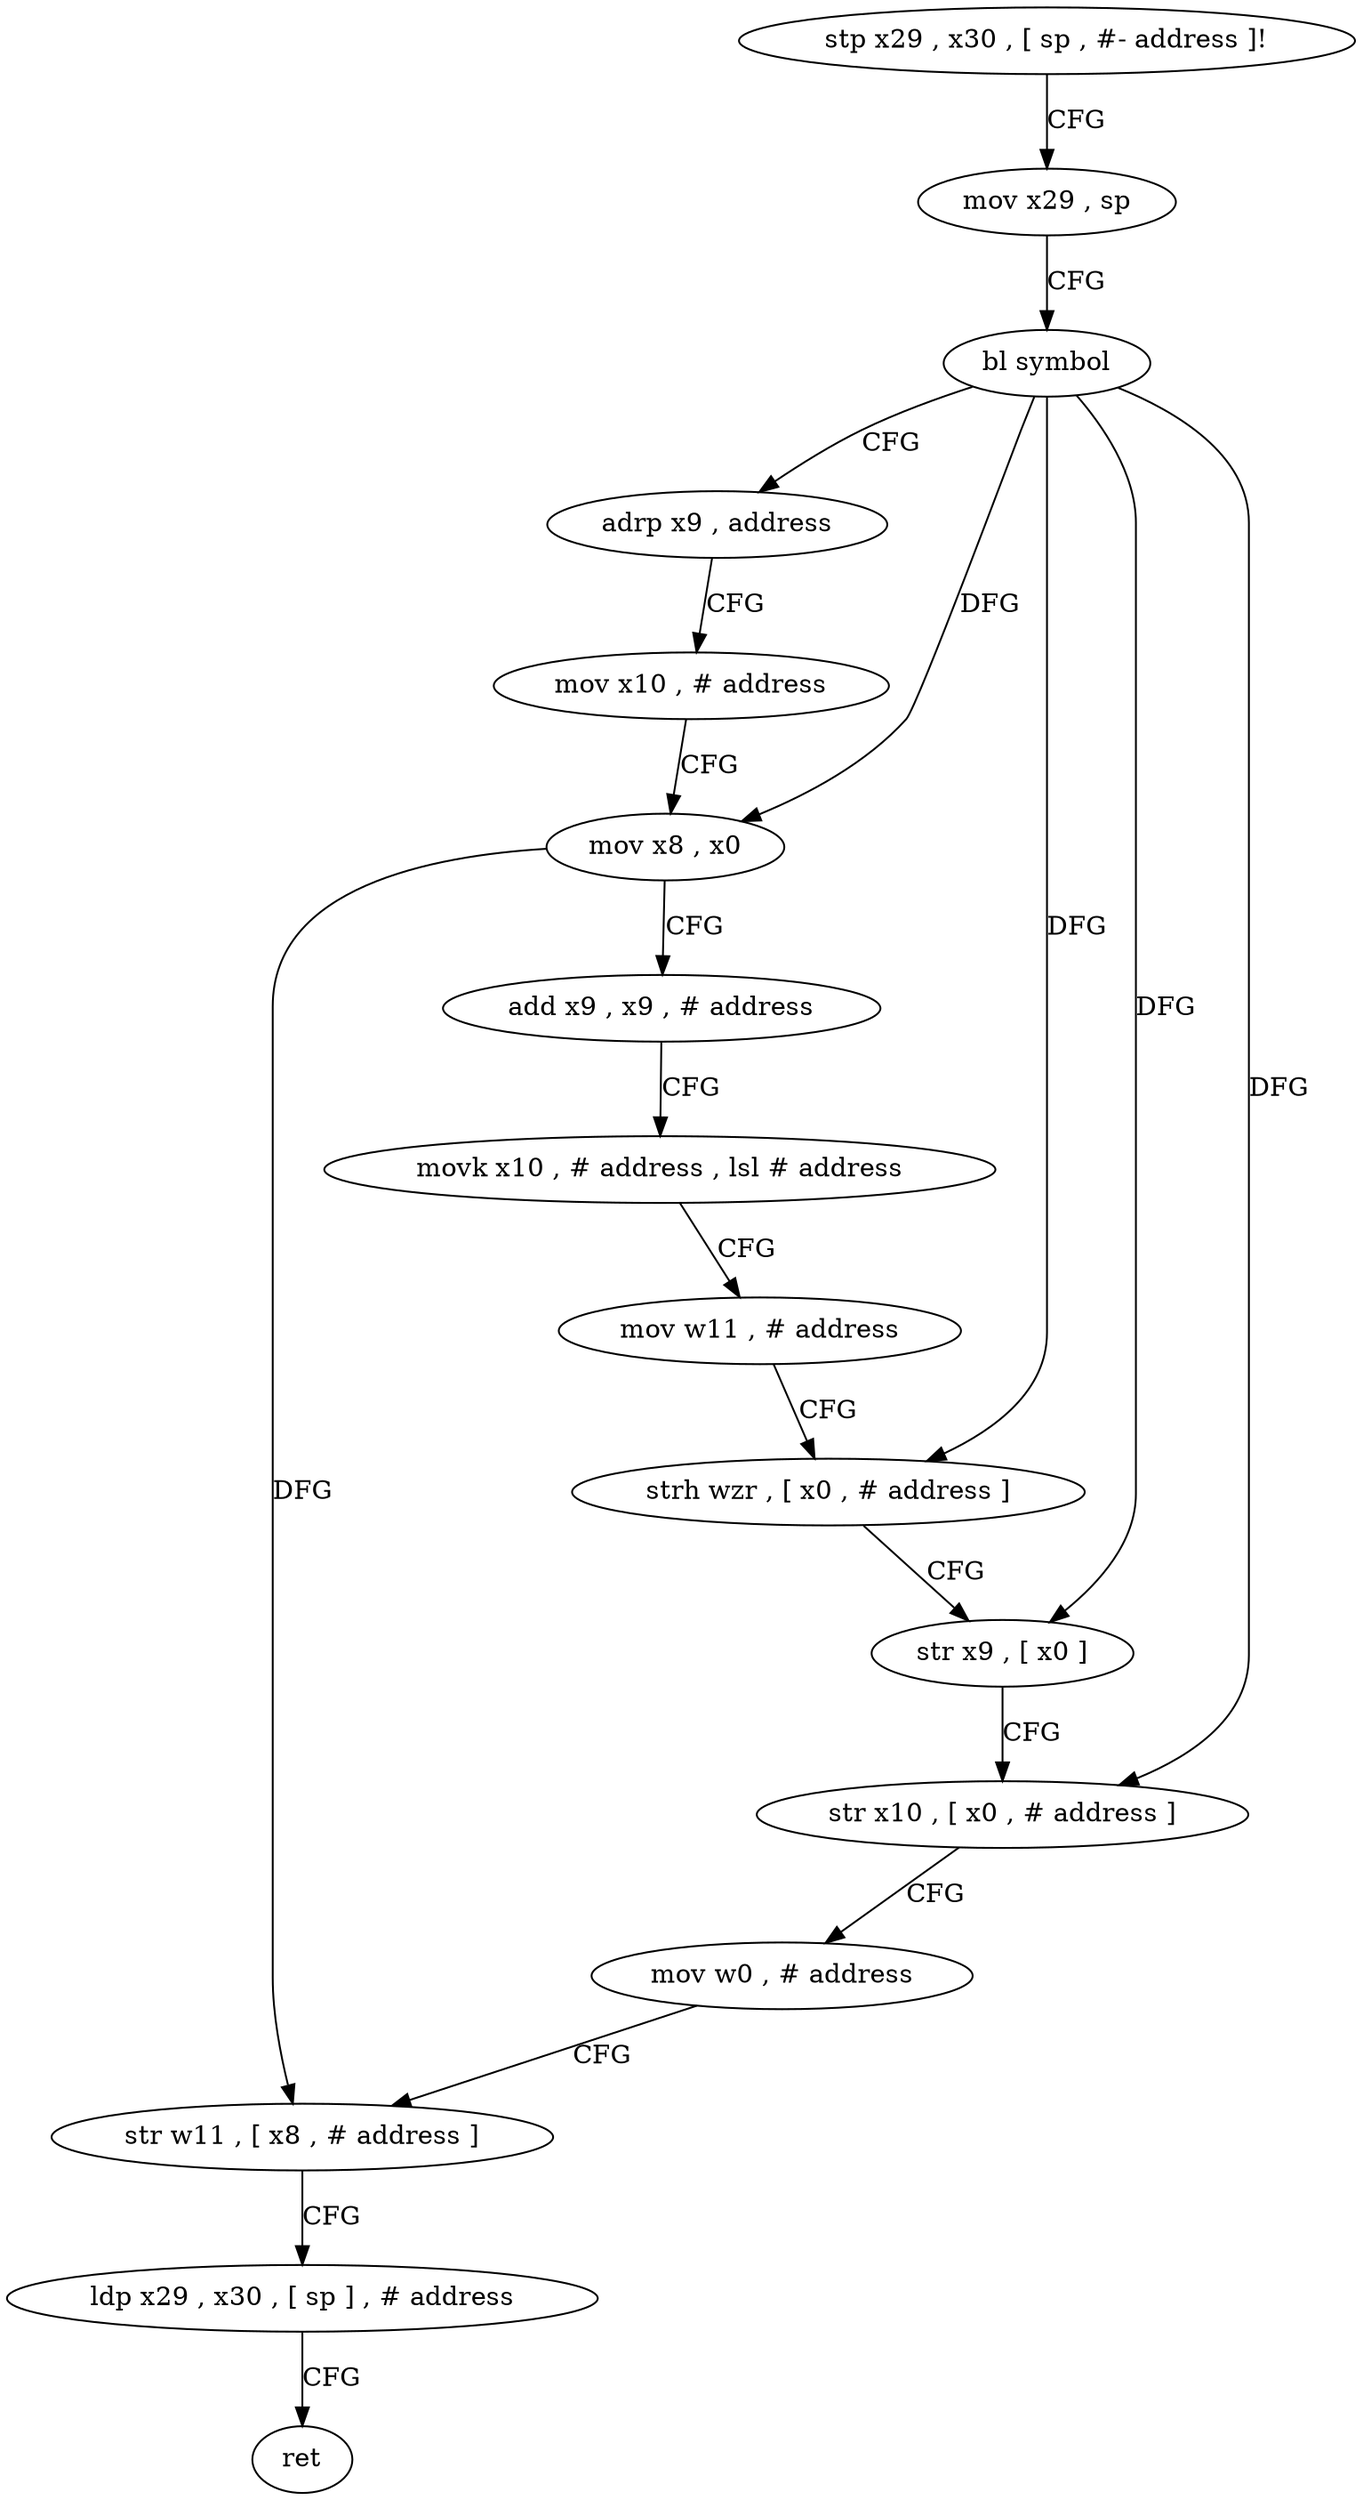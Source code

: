 digraph "func" {
"4243992" [label = "stp x29 , x30 , [ sp , #- address ]!" ]
"4243996" [label = "mov x29 , sp" ]
"4244000" [label = "bl symbol" ]
"4244004" [label = "adrp x9 , address" ]
"4244008" [label = "mov x10 , # address" ]
"4244012" [label = "mov x8 , x0" ]
"4244016" [label = "add x9 , x9 , # address" ]
"4244020" [label = "movk x10 , # address , lsl # address" ]
"4244024" [label = "mov w11 , # address" ]
"4244028" [label = "strh wzr , [ x0 , # address ]" ]
"4244032" [label = "str x9 , [ x0 ]" ]
"4244036" [label = "str x10 , [ x0 , # address ]" ]
"4244040" [label = "mov w0 , # address" ]
"4244044" [label = "str w11 , [ x8 , # address ]" ]
"4244048" [label = "ldp x29 , x30 , [ sp ] , # address" ]
"4244052" [label = "ret" ]
"4243992" -> "4243996" [ label = "CFG" ]
"4243996" -> "4244000" [ label = "CFG" ]
"4244000" -> "4244004" [ label = "CFG" ]
"4244000" -> "4244012" [ label = "DFG" ]
"4244000" -> "4244028" [ label = "DFG" ]
"4244000" -> "4244032" [ label = "DFG" ]
"4244000" -> "4244036" [ label = "DFG" ]
"4244004" -> "4244008" [ label = "CFG" ]
"4244008" -> "4244012" [ label = "CFG" ]
"4244012" -> "4244016" [ label = "CFG" ]
"4244012" -> "4244044" [ label = "DFG" ]
"4244016" -> "4244020" [ label = "CFG" ]
"4244020" -> "4244024" [ label = "CFG" ]
"4244024" -> "4244028" [ label = "CFG" ]
"4244028" -> "4244032" [ label = "CFG" ]
"4244032" -> "4244036" [ label = "CFG" ]
"4244036" -> "4244040" [ label = "CFG" ]
"4244040" -> "4244044" [ label = "CFG" ]
"4244044" -> "4244048" [ label = "CFG" ]
"4244048" -> "4244052" [ label = "CFG" ]
}
